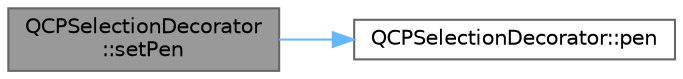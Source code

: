 digraph "QCPSelectionDecorator::setPen"
{
 // LATEX_PDF_SIZE
  bgcolor="transparent";
  edge [fontname=Helvetica,fontsize=10,labelfontname=Helvetica,labelfontsize=10];
  node [fontname=Helvetica,fontsize=10,shape=box,height=0.2,width=0.4];
  rankdir="LR";
  Node1 [label="QCPSelectionDecorator\l::setPen",height=0.2,width=0.4,color="gray40", fillcolor="grey60", style="filled", fontcolor="black",tooltip=" "];
  Node1 -> Node2 [color="steelblue1",style="solid"];
  Node2 [label="QCPSelectionDecorator::pen",height=0.2,width=0.4,color="grey40", fillcolor="white", style="filled",URL="$class_q_c_p_selection_decorator.html#a9307a60c9759223367909aed2d05ad91",tooltip=" "];
}
